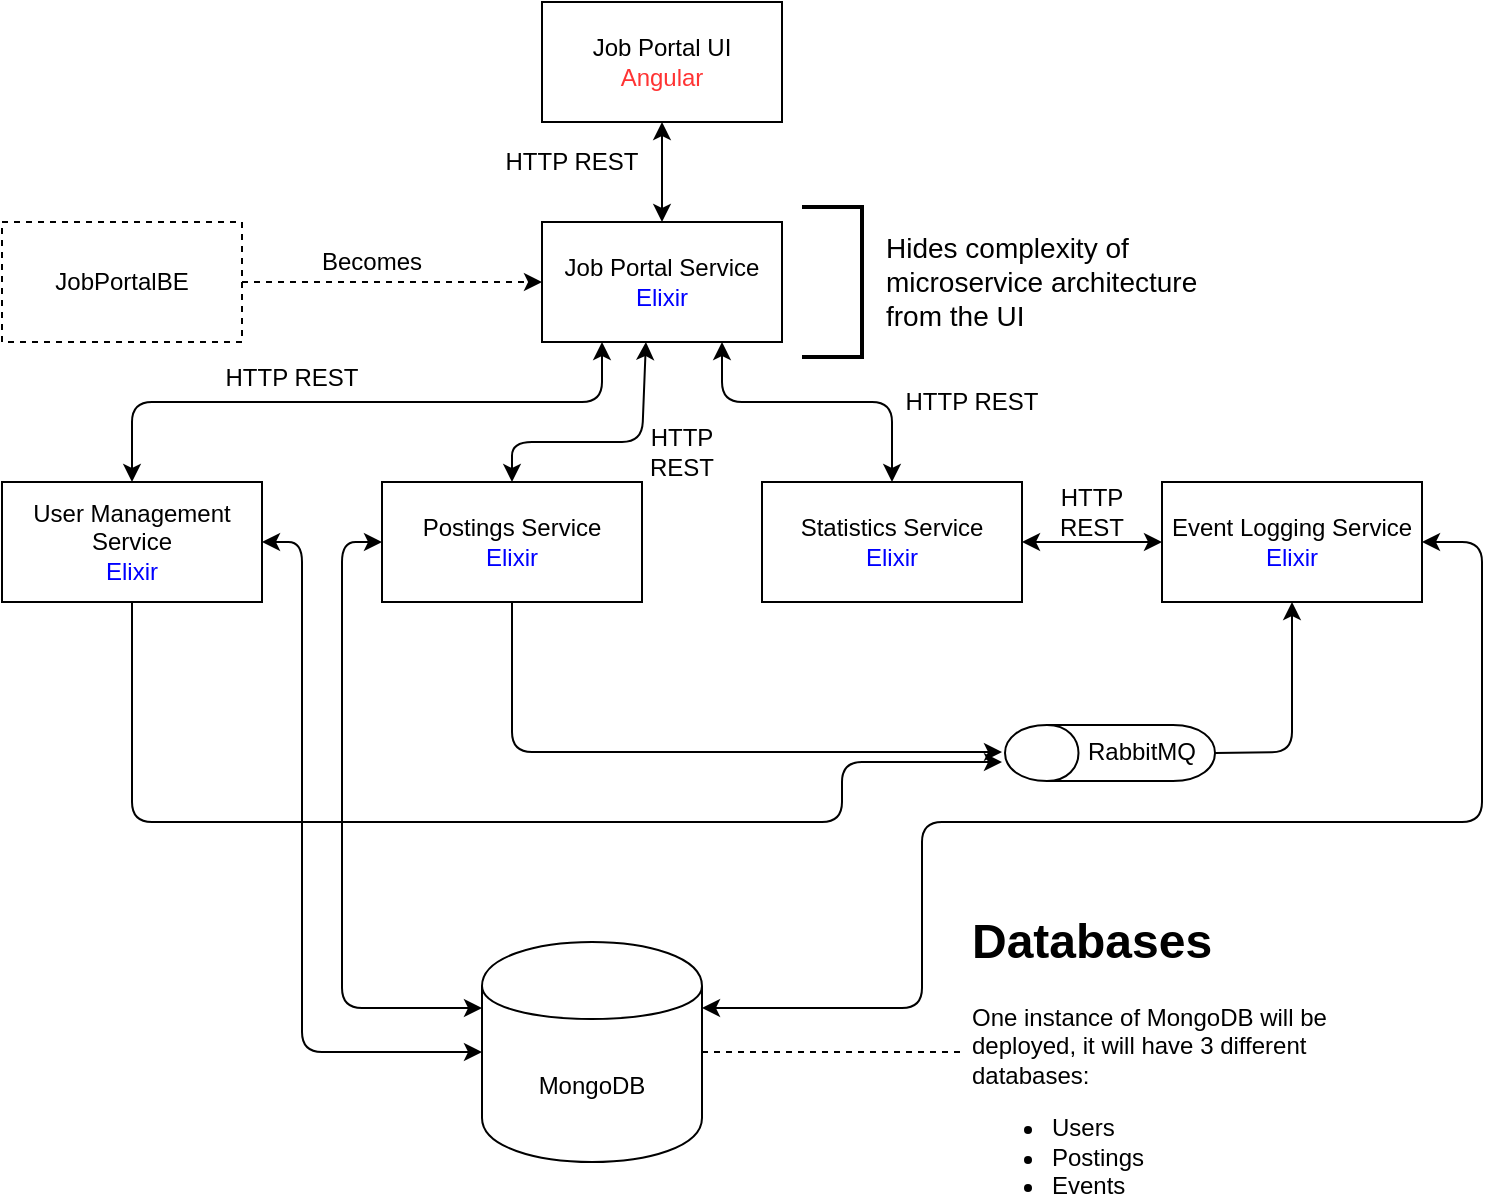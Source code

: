<mxfile version="12.3.2" type="device" pages="1"><diagram id="BfXLPvzXvA5WP5TkhVYX" name="Page-1"><mxGraphModel dx="1422" dy="822" grid="1" gridSize="10" guides="1" tooltips="1" connect="1" arrows="1" fold="1" page="1" pageScale="1" pageWidth="850" pageHeight="1100" math="0" shadow="0"><root><mxCell id="0"/><mxCell id="1" parent="0"/><mxCell id="_Bt47MEUgiX76V_f5QIp-1" value="Job Portal UI&lt;br&gt;&lt;font color=&quot;#ff3333&quot;&gt;Angular&lt;/font&gt;" style="rounded=0;whiteSpace=wrap;html=1;" parent="1" vertex="1"><mxGeometry x="360" y="190" width="120" height="60" as="geometry"/></mxCell><mxCell id="_Bt47MEUgiX76V_f5QIp-2" value="Job Portal Service&lt;br&gt;&lt;font color=&quot;#0000ff&quot;&gt;Elixir&lt;/font&gt;" style="rounded=0;whiteSpace=wrap;html=1;" parent="1" vertex="1"><mxGeometry x="360" y="300" width="120" height="60" as="geometry"/></mxCell><mxCell id="_Bt47MEUgiX76V_f5QIp-3" value="User Management Service&lt;br&gt;&lt;font color=&quot;#0000ff&quot;&gt;Elixir&lt;/font&gt;" style="rounded=0;whiteSpace=wrap;html=1;" parent="1" vertex="1"><mxGeometry x="90" y="430" width="130" height="60" as="geometry"/></mxCell><mxCell id="_Bt47MEUgiX76V_f5QIp-4" value="Event Logging Service&lt;br&gt;&lt;font color=&quot;#0000ff&quot;&gt;Elixir&lt;/font&gt;" style="rounded=0;whiteSpace=wrap;html=1;" parent="1" vertex="1"><mxGeometry x="670" y="430" width="130" height="60" as="geometry"/></mxCell><mxCell id="_Bt47MEUgiX76V_f5QIp-5" value="Postings Service&lt;br&gt;&lt;font color=&quot;#0000ff&quot;&gt;Elixir&lt;/font&gt;" style="rounded=0;whiteSpace=wrap;html=1;" parent="1" vertex="1"><mxGeometry x="280" y="430" width="130" height="60" as="geometry"/></mxCell><mxCell id="_Bt47MEUgiX76V_f5QIp-6" value="Statistics Service&lt;br&gt;&lt;font color=&quot;#0000ff&quot;&gt;Elixir&lt;/font&gt;" style="rounded=0;whiteSpace=wrap;html=1;" parent="1" vertex="1"><mxGeometry x="470" y="430" width="130" height="60" as="geometry"/></mxCell><mxCell id="_Bt47MEUgiX76V_f5QIp-7" value="JobPortalBE" style="rounded=0;whiteSpace=wrap;html=1;dashed=1;" parent="1" vertex="1"><mxGeometry x="90" y="300" width="120" height="60" as="geometry"/></mxCell><mxCell id="_Bt47MEUgiX76V_f5QIp-8" value="" style="endArrow=classic;html=1;exitX=1;exitY=0.5;exitDx=0;exitDy=0;entryX=0;entryY=0.5;entryDx=0;entryDy=0;dashed=1;" parent="1" source="_Bt47MEUgiX76V_f5QIp-7" target="_Bt47MEUgiX76V_f5QIp-2" edge="1"><mxGeometry width="50" height="50" relative="1" as="geometry"><mxPoint x="400" y="420" as="sourcePoint"/><mxPoint x="450" y="370" as="targetPoint"/></mxGeometry></mxCell><mxCell id="_Bt47MEUgiX76V_f5QIp-9" value="Becomes" style="text;html=1;strokeColor=none;fillColor=none;align=center;verticalAlign=middle;whiteSpace=wrap;rounded=0;dashed=1;" parent="1" vertex="1"><mxGeometry x="250" y="310" width="50" height="20" as="geometry"/></mxCell><mxCell id="_Bt47MEUgiX76V_f5QIp-12" value="" style="endArrow=classic;html=1;exitX=0.5;exitY=1;exitDx=0;exitDy=0;" parent="1" source="_Bt47MEUgiX76V_f5QIp-5" edge="1"><mxGeometry width="50" height="50" relative="1" as="geometry"><mxPoint x="400" y="420" as="sourcePoint"/><mxPoint x="590" y="565" as="targetPoint"/><Array as="points"><mxPoint x="345" y="565"/></Array></mxGeometry></mxCell><mxCell id="_Bt47MEUgiX76V_f5QIp-13" value="" style="endArrow=classic;html=1;exitX=0.5;exitY=1;exitDx=0;exitDy=0;" parent="1" source="_Bt47MEUgiX76V_f5QIp-3" edge="1"><mxGeometry width="50" height="50" relative="1" as="geometry"><mxPoint x="400" y="420" as="sourcePoint"/><mxPoint x="590" y="570" as="targetPoint"/><Array as="points"><mxPoint x="155" y="600"/><mxPoint x="510" y="600"/><mxPoint x="510" y="570"/></Array></mxGeometry></mxCell><mxCell id="_Bt47MEUgiX76V_f5QIp-15" value="" style="endArrow=classic;html=1;exitX=0.5;exitY=1;exitDx=0;exitDy=0;entryX=0.5;entryY=1;entryDx=0;entryDy=0;" parent="1" source="yCEDMsFeXIHCuZtNn6F3-3" target="_Bt47MEUgiX76V_f5QIp-4" edge="1"><mxGeometry width="50" height="50" relative="1" as="geometry"><mxPoint x="712.5" y="565" as="sourcePoint"/><mxPoint x="450" y="370" as="targetPoint"/><Array as="points"><mxPoint x="735" y="565"/></Array></mxGeometry></mxCell><mxCell id="_Bt47MEUgiX76V_f5QIp-17" value="" style="endArrow=classic;startArrow=classic;html=1;exitX=0.5;exitY=0;exitDx=0;exitDy=0;entryX=0.433;entryY=1;entryDx=0;entryDy=0;entryPerimeter=0;" parent="1" source="_Bt47MEUgiX76V_f5QIp-5" target="_Bt47MEUgiX76V_f5QIp-2" edge="1"><mxGeometry width="50" height="50" relative="1" as="geometry"><mxPoint x="400" y="420" as="sourcePoint"/><mxPoint x="450" y="370" as="targetPoint"/><Array as="points"><mxPoint x="345" y="410"/><mxPoint x="410" y="410"/></Array></mxGeometry></mxCell><mxCell id="_Bt47MEUgiX76V_f5QIp-18" value="" style="endArrow=classic;startArrow=classic;html=1;entryX=0.5;entryY=0;entryDx=0;entryDy=0;exitX=0.75;exitY=1;exitDx=0;exitDy=0;" parent="1" source="_Bt47MEUgiX76V_f5QIp-2" target="_Bt47MEUgiX76V_f5QIp-6" edge="1"><mxGeometry width="50" height="50" relative="1" as="geometry"><mxPoint x="420" y="360" as="sourcePoint"/><mxPoint x="450" y="370" as="targetPoint"/><Array as="points"><mxPoint x="450" y="390"/><mxPoint x="535" y="390"/></Array></mxGeometry></mxCell><mxCell id="_Bt47MEUgiX76V_f5QIp-19" value="" style="endArrow=classic;startArrow=classic;html=1;exitX=0.5;exitY=0;exitDx=0;exitDy=0;entryX=0.25;entryY=1;entryDx=0;entryDy=0;" parent="1" source="_Bt47MEUgiX76V_f5QIp-3" target="_Bt47MEUgiX76V_f5QIp-2" edge="1"><mxGeometry width="50" height="50" relative="1" as="geometry"><mxPoint x="400" y="420" as="sourcePoint"/><mxPoint x="450" y="370" as="targetPoint"/><Array as="points"><mxPoint x="155" y="390"/><mxPoint x="390" y="390"/></Array></mxGeometry></mxCell><mxCell id="_Bt47MEUgiX76V_f5QIp-23" value="" style="endArrow=classic;startArrow=classic;html=1;exitX=1;exitY=0.5;exitDx=0;exitDy=0;entryX=0;entryY=0.5;entryDx=0;entryDy=0;" parent="1" source="_Bt47MEUgiX76V_f5QIp-6" target="_Bt47MEUgiX76V_f5QIp-4" edge="1"><mxGeometry width="50" height="50" relative="1" as="geometry"><mxPoint x="400" y="420" as="sourcePoint"/><mxPoint x="450" y="370" as="targetPoint"/></mxGeometry></mxCell><mxCell id="_Bt47MEUgiX76V_f5QIp-24" value="" style="strokeWidth=2;html=1;shape=mxgraph.flowchart.annotation_1;align=left;pointerEvents=1;direction=west;" parent="1" vertex="1"><mxGeometry x="490" y="292.5" width="30" height="75" as="geometry"/></mxCell><mxCell id="_Bt47MEUgiX76V_f5QIp-26" value="&lt;font style=&quot;font-size: 14px&quot;&gt;Hides complexity of microservice architecture from the UI&lt;/font&gt;" style="text;html=1;strokeColor=none;fillColor=none;align=left;verticalAlign=middle;whiteSpace=wrap;rounded=0;" parent="1" vertex="1"><mxGeometry x="530" y="300" width="170" height="60" as="geometry"/></mxCell><mxCell id="_Bt47MEUgiX76V_f5QIp-27" value="" style="endArrow=classic;startArrow=classic;html=1;exitX=0.5;exitY=0;exitDx=0;exitDy=0;entryX=0.5;entryY=1;entryDx=0;entryDy=0;" parent="1" source="_Bt47MEUgiX76V_f5QIp-2" target="_Bt47MEUgiX76V_f5QIp-1" edge="1"><mxGeometry width="50" height="50" relative="1" as="geometry"><mxPoint x="400" y="390" as="sourcePoint"/><mxPoint x="450" y="340" as="targetPoint"/></mxGeometry></mxCell><mxCell id="_Bt47MEUgiX76V_f5QIp-28" value="HTTP REST" style="text;html=1;strokeColor=none;fillColor=none;align=center;verticalAlign=middle;whiteSpace=wrap;rounded=0;" parent="1" vertex="1"><mxGeometry x="340" y="260" width="70" height="20" as="geometry"/></mxCell><mxCell id="_Bt47MEUgiX76V_f5QIp-29" value="HTTP REST" style="text;html=1;strokeColor=none;fillColor=none;align=center;verticalAlign=middle;whiteSpace=wrap;rounded=0;" parent="1" vertex="1"><mxGeometry x="200" y="367.5" width="70" height="20" as="geometry"/></mxCell><mxCell id="_Bt47MEUgiX76V_f5QIp-30" value="HTTP REST" style="text;html=1;strokeColor=none;fillColor=none;align=center;verticalAlign=middle;whiteSpace=wrap;rounded=0;" parent="1" vertex="1"><mxGeometry x="540" y="380" width="70" height="20" as="geometry"/></mxCell><mxCell id="_Bt47MEUgiX76V_f5QIp-31" value="HTTP REST" style="text;html=1;strokeColor=none;fillColor=none;align=center;verticalAlign=middle;whiteSpace=wrap;rounded=0;" parent="1" vertex="1"><mxGeometry x="605" y="430" width="60" height="30" as="geometry"/></mxCell><mxCell id="_Bt47MEUgiX76V_f5QIp-32" value="HTTP REST" style="text;html=1;strokeColor=none;fillColor=none;align=center;verticalAlign=middle;whiteSpace=wrap;rounded=0;" parent="1" vertex="1"><mxGeometry x="410" y="400" width="40" height="30" as="geometry"/></mxCell><mxCell id="yCEDMsFeXIHCuZtNn6F3-3" value="" style="shape=cylinder;whiteSpace=wrap;html=1;boundedLbl=1;backgroundOutline=1;rotation=-90;" vertex="1" parent="1"><mxGeometry x="630" y="513" width="28" height="105" as="geometry"/></mxCell><mxCell id="_Bt47MEUgiX76V_f5QIp-16" value="RabbitMQ" style="text;html=1;strokeColor=none;fillColor=none;align=center;verticalAlign=middle;whiteSpace=wrap;rounded=0;" parent="1" vertex="1"><mxGeometry x="630" y="555" width="60" height="20" as="geometry"/></mxCell><mxCell id="yCEDMsFeXIHCuZtNn6F3-4" value="MongoDB" style="shape=cylinder;whiteSpace=wrap;html=1;boundedLbl=1;backgroundOutline=1;" vertex="1" parent="1"><mxGeometry x="330" y="660" width="110" height="110" as="geometry"/></mxCell><mxCell id="yCEDMsFeXIHCuZtNn6F3-6" value="&lt;h1&gt;Databases&lt;/h1&gt;&lt;p&gt;One instance of MongoDB will be deployed, it will have 3 different databases:&lt;/p&gt;&lt;p&gt;&lt;ul&gt;&lt;li&gt;Users&lt;/li&gt;&lt;li&gt;Postings&lt;/li&gt;&lt;li&gt;Events&lt;/li&gt;&lt;/ul&gt;&lt;/p&gt;" style="text;html=1;strokeColor=none;fillColor=none;spacing=5;spacingTop=-20;whiteSpace=wrap;overflow=hidden;rounded=0;" vertex="1" parent="1"><mxGeometry x="570" y="640" width="190" height="150" as="geometry"/></mxCell><mxCell id="yCEDMsFeXIHCuZtNn6F3-7" value="" style="endArrow=none;dashed=1;html=1;exitX=1;exitY=0.5;exitDx=0;exitDy=0;entryX=0;entryY=0.5;entryDx=0;entryDy=0;" edge="1" parent="1" source="yCEDMsFeXIHCuZtNn6F3-4" target="yCEDMsFeXIHCuZtNn6F3-6"><mxGeometry width="50" height="50" relative="1" as="geometry"><mxPoint x="90" y="860" as="sourcePoint"/><mxPoint x="140" y="810" as="targetPoint"/></mxGeometry></mxCell><mxCell id="yCEDMsFeXIHCuZtNn6F3-8" value="" style="endArrow=classic;startArrow=classic;html=1;exitX=1;exitY=0.5;exitDx=0;exitDy=0;entryX=0;entryY=0.5;entryDx=0;entryDy=0;" edge="1" parent="1" source="_Bt47MEUgiX76V_f5QIp-3" target="yCEDMsFeXIHCuZtNn6F3-4"><mxGeometry width="50" height="50" relative="1" as="geometry"><mxPoint x="90" y="860" as="sourcePoint"/><mxPoint x="140" y="810" as="targetPoint"/><Array as="points"><mxPoint x="240" y="460"/><mxPoint x="240" y="715"/></Array></mxGeometry></mxCell><mxCell id="yCEDMsFeXIHCuZtNn6F3-9" value="" style="endArrow=classic;startArrow=classic;html=1;exitX=0;exitY=0.5;exitDx=0;exitDy=0;entryX=0;entryY=0.3;entryDx=0;entryDy=0;" edge="1" parent="1" source="_Bt47MEUgiX76V_f5QIp-5" target="yCEDMsFeXIHCuZtNn6F3-4"><mxGeometry width="50" height="50" relative="1" as="geometry"><mxPoint x="90" y="860" as="sourcePoint"/><mxPoint x="140" y="810" as="targetPoint"/><Array as="points"><mxPoint x="260" y="460"/><mxPoint x="260" y="693"/></Array></mxGeometry></mxCell><mxCell id="yCEDMsFeXIHCuZtNn6F3-10" value="" style="endArrow=classic;startArrow=classic;html=1;exitX=1;exitY=0.5;exitDx=0;exitDy=0;entryX=1;entryY=0.3;entryDx=0;entryDy=0;" edge="1" parent="1" source="_Bt47MEUgiX76V_f5QIp-4" target="yCEDMsFeXIHCuZtNn6F3-4"><mxGeometry width="50" height="50" relative="1" as="geometry"><mxPoint x="90" y="860" as="sourcePoint"/><mxPoint x="140" y="810" as="targetPoint"/><Array as="points"><mxPoint x="830" y="460"/><mxPoint x="830" y="600"/><mxPoint x="550" y="600"/><mxPoint x="550" y="693"/></Array></mxGeometry></mxCell></root></mxGraphModel></diagram></mxfile>